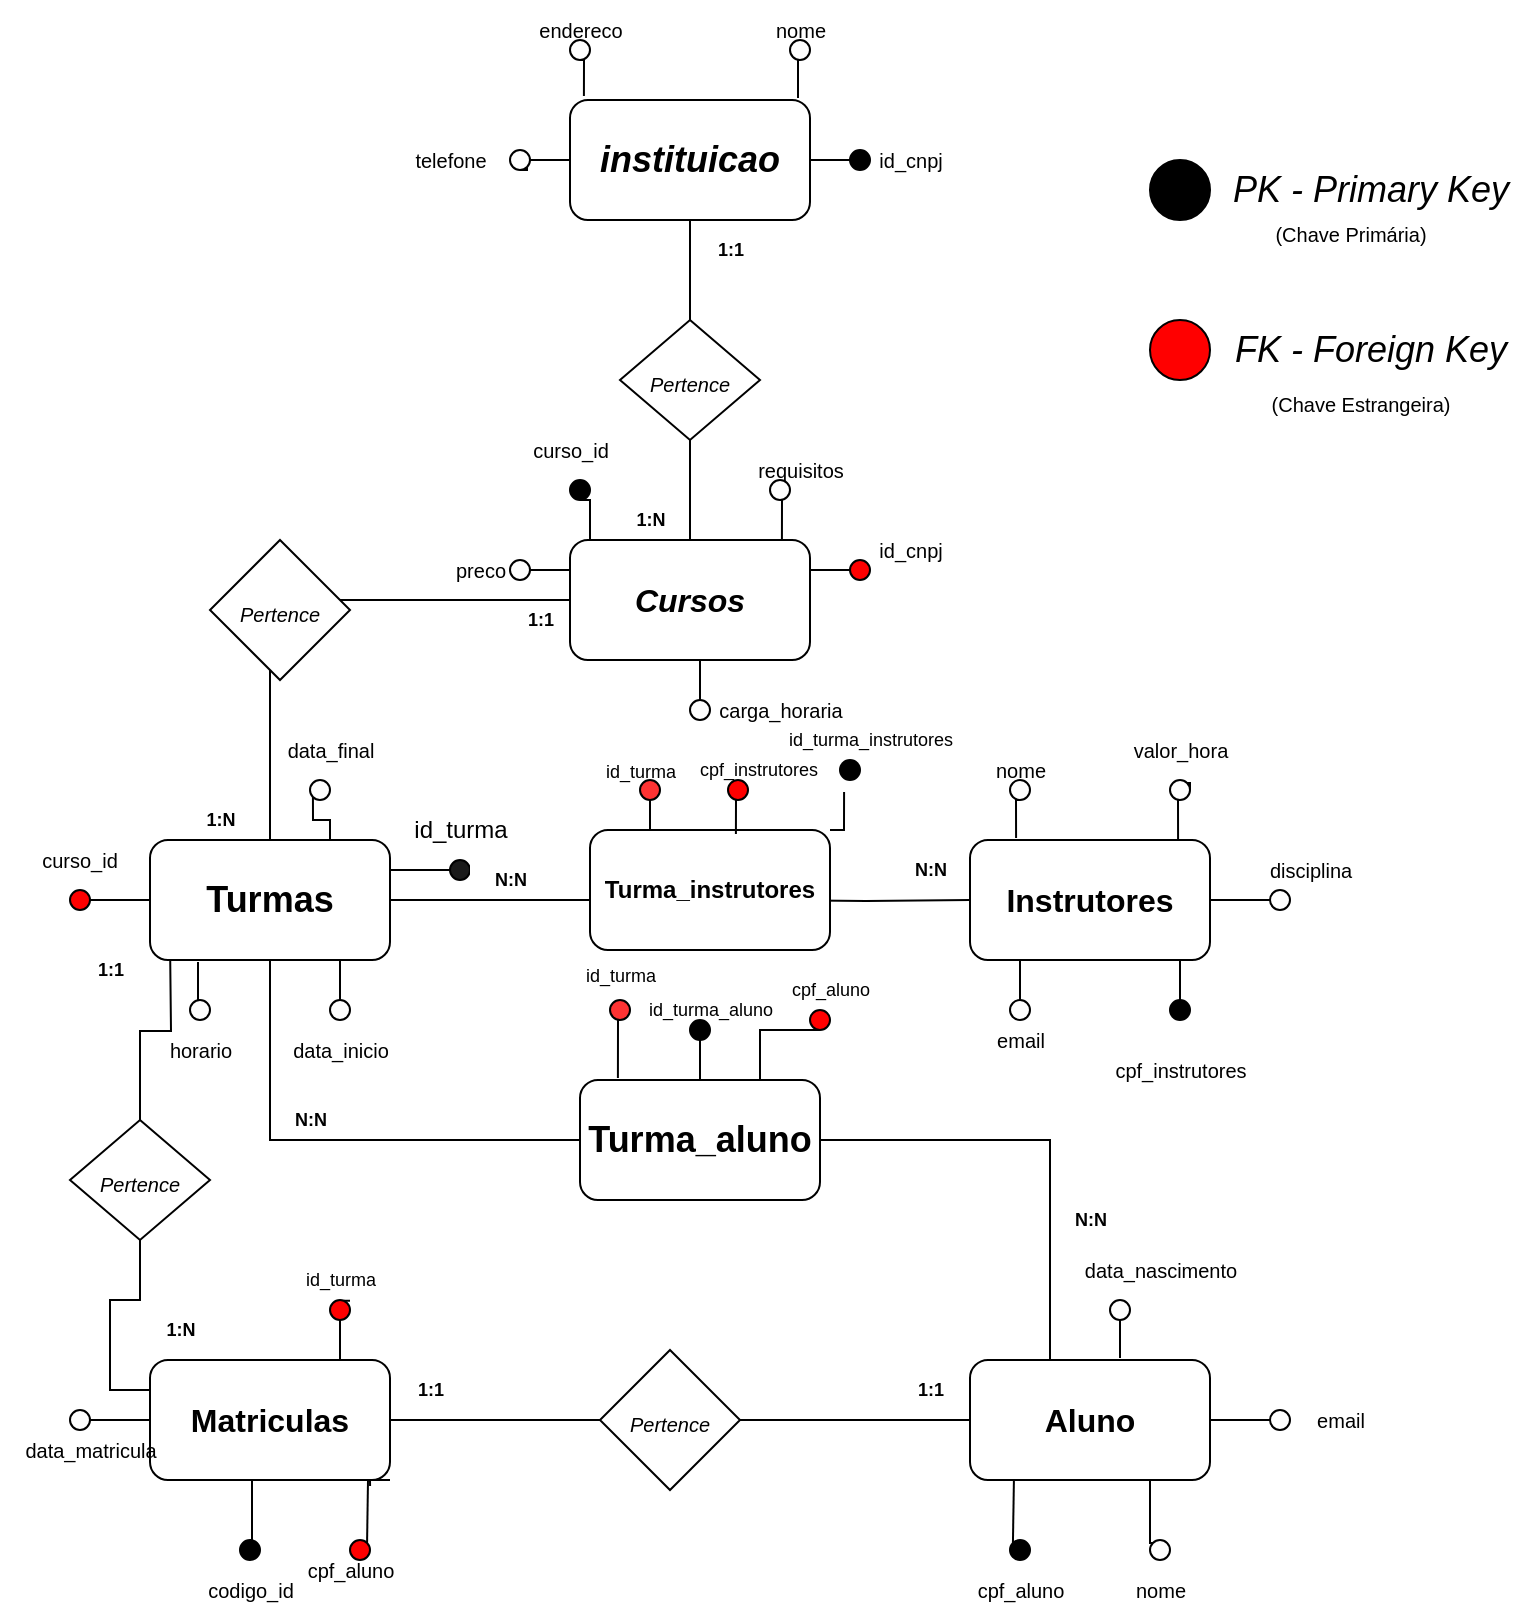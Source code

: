 <mxfile version="20.8.16" type="google"><diagram name="Página-1" id="iHdZewMp7RSKNJrJBquz"><mxGraphModel dx="778" dy="393" grid="1" gridSize="10" guides="1" tooltips="1" connect="1" arrows="1" fold="1" page="1" pageScale="1" pageWidth="827" pageHeight="1169" math="0" shadow="0"><root><mxCell id="0"/><mxCell id="1" parent="0"/><mxCell id="QFVjBMENjbJSaodzM1km-2" style="edgeStyle=orthogonalEdgeStyle;rounded=0;orthogonalLoop=1;jettySize=auto;html=1;exitX=0.5;exitY=1;exitDx=0;exitDy=0;entryX=0.5;entryY=0;entryDx=0;entryDy=0;fontSize=18;endArrow=none;endFill=0;" parent="1" source="jEZgUeyMK57wNxWtGHQ0-4" target="jEZgUeyMK57wNxWtGHQ0-5" edge="1"><mxGeometry relative="1" as="geometry"/></mxCell><mxCell id="QFVjBMENjbJSaodzM1km-25" style="edgeStyle=orthogonalEdgeStyle;rounded=0;orthogonalLoop=1;jettySize=auto;html=1;exitX=1;exitY=0.5;exitDx=0;exitDy=0;fontSize=10;endArrow=none;endFill=0;" parent="1" source="jEZgUeyMK57wNxWtGHQ0-4" edge="1"><mxGeometry relative="1" as="geometry"><mxPoint x="460" y="90" as="targetPoint"/></mxGeometry></mxCell><mxCell id="jEZgUeyMK57wNxWtGHQ0-4" value="&lt;span style=&quot;font-size: 18px;&quot;&gt;&lt;b&gt;&lt;i&gt;instituicao&lt;/i&gt;&lt;/b&gt;&lt;/span&gt;" style="rounded=1;whiteSpace=wrap;html=1;" parent="1" vertex="1"><mxGeometry x="320" y="60" width="120" height="60" as="geometry"/></mxCell><mxCell id="QFVjBMENjbJSaodzM1km-10" style="edgeStyle=orthogonalEdgeStyle;rounded=0;orthogonalLoop=1;jettySize=auto;html=1;exitX=0;exitY=0.5;exitDx=0;exitDy=0;entryX=0.5;entryY=0;entryDx=0;entryDy=0;fontSize=18;endArrow=none;endFill=0;" parent="1" source="jEZgUeyMK57wNxWtGHQ0-5" target="jEZgUeyMK57wNxWtGHQ0-7" edge="1"><mxGeometry relative="1" as="geometry"/></mxCell><mxCell id="jEZgUeyMK57wNxWtGHQ0-5" value="&lt;font size=&quot;3&quot;&gt;&lt;b&gt;&lt;i&gt;Cursos&lt;/i&gt;&lt;/b&gt;&lt;/font&gt;" style="rounded=1;whiteSpace=wrap;html=1;" parent="1" vertex="1"><mxGeometry x="320" y="280" width="120" height="60" as="geometry"/></mxCell><mxCell id="QFVjBMENjbJSaodzM1km-8" style="edgeStyle=orthogonalEdgeStyle;rounded=0;orthogonalLoop=1;jettySize=auto;html=1;exitX=0;exitY=0.5;exitDx=0;exitDy=0;entryX=1;entryY=0.5;entryDx=0;entryDy=0;fontSize=18;endArrow=none;endFill=0;" parent="1" source="jEZgUeyMK57wNxWtGHQ0-6" target="jEZgUeyMK57wNxWtGHQ0-8" edge="1"><mxGeometry relative="1" as="geometry"/></mxCell><mxCell id="axTjsILiABeBrj11wL3i-61" style="edgeStyle=orthogonalEdgeStyle;rounded=0;orthogonalLoop=1;jettySize=auto;html=1;exitX=1;exitY=0.5;exitDx=0;exitDy=0;entryX=0;entryY=0.5;entryDx=0;entryDy=0;fontSize=10;endArrow=none;endFill=0;" parent="1" source="jEZgUeyMK57wNxWtGHQ0-6" target="axTjsILiABeBrj11wL3i-52" edge="1"><mxGeometry relative="1" as="geometry"/></mxCell><mxCell id="jEZgUeyMK57wNxWtGHQ0-6" value="&lt;font size=&quot;3&quot;&gt;&lt;b&gt;Aluno&lt;/b&gt;&lt;/font&gt;" style="rounded=1;whiteSpace=wrap;html=1;" parent="1" vertex="1"><mxGeometry x="520" y="690" width="120" height="60" as="geometry"/></mxCell><mxCell id="QFVjBMENjbJSaodzM1km-7" style="edgeStyle=orthogonalEdgeStyle;rounded=0;orthogonalLoop=1;jettySize=auto;html=1;exitX=0.5;exitY=1;exitDx=0;exitDy=0;entryX=0.5;entryY=0;entryDx=0;entryDy=0;fontSize=18;endArrow=none;endFill=0;" parent="1" source="jEZgUeyMK57wNxWtGHQ0-7" target="jEZgUeyMK57wNxWtGHQ0-6" edge="1"><mxGeometry relative="1" as="geometry"><Array as="points"><mxPoint x="170" y="580"/><mxPoint x="560" y="580"/></Array></mxGeometry></mxCell><mxCell id="QFVjBMENjbJSaodzM1km-9" style="edgeStyle=orthogonalEdgeStyle;rounded=0;orthogonalLoop=1;jettySize=auto;html=1;exitX=1;exitY=0.5;exitDx=0;exitDy=0;entryX=0;entryY=0.5;entryDx=0;entryDy=0;fontSize=18;endArrow=none;endFill=0;startArrow=none;" parent="1" target="jEZgUeyMK57wNxWtGHQ0-9" edge="1"><mxGeometry relative="1" as="geometry"><mxPoint x="415" y="460" as="sourcePoint"/></mxGeometry></mxCell><mxCell id="6vOKcULM-FMnbbsng0ja-1" style="edgeStyle=orthogonalEdgeStyle;rounded=0;orthogonalLoop=1;jettySize=auto;html=1;exitX=1;exitY=0.25;exitDx=0;exitDy=0;endArrow=none;endFill=0;" parent="1" source="jEZgUeyMK57wNxWtGHQ0-7" edge="1"><mxGeometry relative="1" as="geometry"><mxPoint x="260" y="445" as="targetPoint"/></mxGeometry></mxCell><mxCell id="6vOKcULM-FMnbbsng0ja-52" style="edgeStyle=orthogonalEdgeStyle;rounded=0;orthogonalLoop=1;jettySize=auto;html=1;fontSize=9;endArrow=none;endFill=0;" parent="1" target="6vOKcULM-FMnbbsng0ja-49" edge="1"><mxGeometry relative="1" as="geometry"><mxPoint x="120" y="480" as="sourcePoint"/></mxGeometry></mxCell><mxCell id="jEZgUeyMK57wNxWtGHQ0-7" value="&lt;font style=&quot;font-size: 18px;&quot;&gt;&lt;b&gt;Turmas&lt;/b&gt;&lt;/font&gt;" style="rounded=1;whiteSpace=wrap;html=1;" parent="1" vertex="1"><mxGeometry x="110" y="430" width="120" height="60" as="geometry"/></mxCell><mxCell id="6vOKcULM-FMnbbsng0ja-40" style="edgeStyle=orthogonalEdgeStyle;rounded=0;orthogonalLoop=1;jettySize=auto;html=1;exitX=0.75;exitY=0;exitDx=0;exitDy=0;fontSize=9;endArrow=none;endFill=0;startArrow=none;" parent="1" edge="1"><mxGeometry relative="1" as="geometry"><mxPoint x="210" y="660" as="targetPoint"/><mxPoint x="206.857" y="660.358" as="sourcePoint"/></mxGeometry></mxCell><mxCell id="jEZgUeyMK57wNxWtGHQ0-8" value="&lt;font size=&quot;3&quot;&gt;&lt;b&gt;Matriculas&lt;/b&gt;&lt;/font&gt;" style="rounded=1;whiteSpace=wrap;html=1;" parent="1" vertex="1"><mxGeometry x="110" y="690" width="120" height="60" as="geometry"/></mxCell><mxCell id="jEZgUeyMK57wNxWtGHQ0-9" value="&lt;font size=&quot;3&quot;&gt;&lt;b&gt;Instrutores&lt;/b&gt;&lt;/font&gt;" style="rounded=1;whiteSpace=wrap;html=1;" parent="1" vertex="1"><mxGeometry x="520" y="430" width="120" height="60" as="geometry"/></mxCell><mxCell id="QFVjBMENjbJSaodzM1km-1" value="&lt;font style=&quot;font-size: 10px;&quot;&gt;&lt;i&gt;Pertence&lt;/i&gt;&lt;/font&gt;" style="rhombus;whiteSpace=wrap;html=1;fontSize=18;" parent="1" vertex="1"><mxGeometry x="345" y="170" width="70" height="60" as="geometry"/></mxCell><mxCell id="QFVjBMENjbJSaodzM1km-11" value="&lt;i style=&quot;border-color: var(--border-color); font-size: 10px;&quot;&gt;Pertence&lt;/i&gt;" style="rhombus;whiteSpace=wrap;html=1;fontSize=18;" parent="1" vertex="1"><mxGeometry x="140" y="280" width="70" height="70" as="geometry"/></mxCell><mxCell id="QFVjBMENjbJSaodzM1km-14" value="&lt;i style=&quot;border-color: var(--border-color); font-size: 10px;&quot;&gt;Pertence&lt;/i&gt;" style="rhombus;whiteSpace=wrap;html=1;fontSize=18;" parent="1" vertex="1"><mxGeometry x="335" y="685" width="70" height="70" as="geometry"/></mxCell><mxCell id="QFVjBMENjbJSaodzM1km-30" style="edgeStyle=orthogonalEdgeStyle;rounded=0;orthogonalLoop=1;jettySize=auto;html=1;exitX=1;exitY=0.5;exitDx=0;exitDy=0;entryX=0;entryY=0.5;entryDx=0;entryDy=0;fontSize=10;endArrow=none;endFill=0;" parent="1" source="QFVjBMENjbJSaodzM1km-16" target="jEZgUeyMK57wNxWtGHQ0-4" edge="1"><mxGeometry relative="1" as="geometry"/></mxCell><mxCell id="QFVjBMENjbJSaodzM1km-16" value="" style="ellipse;whiteSpace=wrap;html=1;aspect=fixed;fontSize=10;" parent="1" vertex="1"><mxGeometry x="290" y="85" width="10" height="10" as="geometry"/></mxCell><mxCell id="QFVjBMENjbJSaodzM1km-32" style="edgeStyle=orthogonalEdgeStyle;rounded=0;orthogonalLoop=1;jettySize=auto;html=1;exitX=0.5;exitY=1;exitDx=0;exitDy=0;entryX=0.058;entryY=-0.033;entryDx=0;entryDy=0;entryPerimeter=0;fontSize=10;endArrow=none;endFill=0;" parent="1" source="QFVjBMENjbJSaodzM1km-20" target="jEZgUeyMK57wNxWtGHQ0-4" edge="1"><mxGeometry relative="1" as="geometry"/></mxCell><mxCell id="QFVjBMENjbJSaodzM1km-20" value="" style="ellipse;whiteSpace=wrap;html=1;aspect=fixed;fontSize=10;" parent="1" vertex="1"><mxGeometry x="320" y="30" width="10" height="10" as="geometry"/></mxCell><mxCell id="QFVjBMENjbJSaodzM1km-23" style="edgeStyle=orthogonalEdgeStyle;rounded=0;orthogonalLoop=1;jettySize=auto;html=1;exitX=0.5;exitY=1;exitDx=0;exitDy=0;entryX=0.95;entryY=-0.017;entryDx=0;entryDy=0;entryPerimeter=0;fontSize=10;endArrow=none;endFill=0;" parent="1" source="QFVjBMENjbJSaodzM1km-22" target="jEZgUeyMK57wNxWtGHQ0-4" edge="1"><mxGeometry relative="1" as="geometry"/></mxCell><mxCell id="QFVjBMENjbJSaodzM1km-22" value="" style="ellipse;whiteSpace=wrap;html=1;aspect=fixed;fontSize=10;" parent="1" vertex="1"><mxGeometry x="430" y="30" width="10" height="10" as="geometry"/></mxCell><mxCell id="QFVjBMENjbJSaodzM1km-26" value="" style="ellipse;whiteSpace=wrap;html=1;aspect=fixed;fontSize=10;fillColor=#000000;" parent="1" vertex="1"><mxGeometry x="460" y="85" width="10" height="10" as="geometry"/></mxCell><mxCell id="QFVjBMENjbJSaodzM1km-29" style="edgeStyle=orthogonalEdgeStyle;rounded=0;orthogonalLoop=1;jettySize=auto;html=1;exitX=0.5;exitY=1;exitDx=0;exitDy=0;entryX=1;entryY=1;entryDx=0;entryDy=0;fontSize=10;endArrow=none;endFill=0;" parent="1" source="QFVjBMENjbJSaodzM1km-16" target="QFVjBMENjbJSaodzM1km-16" edge="1"><mxGeometry relative="1" as="geometry"/></mxCell><mxCell id="QFVjBMENjbJSaodzM1km-33" value="id_cnpj" style="text;html=1;align=center;verticalAlign=middle;resizable=0;points=[];autosize=1;strokeColor=none;fillColor=none;fontSize=10;" parent="1" vertex="1"><mxGeometry x="460" y="75" width="60" height="30" as="geometry"/></mxCell><mxCell id="QFVjBMENjbJSaodzM1km-34" value="nome" style="text;html=1;align=center;verticalAlign=middle;resizable=0;points=[];autosize=1;strokeColor=none;fillColor=none;fontSize=10;" parent="1" vertex="1"><mxGeometry x="410" y="10" width="50" height="30" as="geometry"/></mxCell><mxCell id="QFVjBMENjbJSaodzM1km-35" value="endereco" style="text;html=1;align=center;verticalAlign=middle;resizable=0;points=[];autosize=1;strokeColor=none;fillColor=none;fontSize=10;" parent="1" vertex="1"><mxGeometry x="290" y="10" width="70" height="30" as="geometry"/></mxCell><mxCell id="QFVjBMENjbJSaodzM1km-37" value="telefone" style="text;html=1;align=center;verticalAlign=middle;resizable=0;points=[];autosize=1;strokeColor=none;fillColor=none;fontSize=10;" parent="1" vertex="1"><mxGeometry x="230" y="75" width="60" height="30" as="geometry"/></mxCell><mxCell id="QFVjBMENjbJSaodzM1km-50" style="edgeStyle=orthogonalEdgeStyle;rounded=0;orthogonalLoop=1;jettySize=auto;html=1;exitX=0.5;exitY=1;exitDx=0;exitDy=0;entryX=0.883;entryY=0;entryDx=0;entryDy=0;entryPerimeter=0;fontSize=10;endArrow=none;endFill=0;" parent="1" source="QFVjBMENjbJSaodzM1km-38" target="jEZgUeyMK57wNxWtGHQ0-5" edge="1"><mxGeometry relative="1" as="geometry"/></mxCell><mxCell id="QFVjBMENjbJSaodzM1km-38" value="" style="ellipse;whiteSpace=wrap;html=1;aspect=fixed;fontSize=10;" parent="1" vertex="1"><mxGeometry x="420" y="250" width="10" height="10" as="geometry"/></mxCell><mxCell id="QFVjBMENjbJSaodzM1km-45" style="edgeStyle=orthogonalEdgeStyle;rounded=0;orthogonalLoop=1;jettySize=auto;html=1;exitX=0;exitY=0.5;exitDx=0;exitDy=0;entryX=1;entryY=0.25;entryDx=0;entryDy=0;fontSize=10;endArrow=none;endFill=0;" parent="1" source="QFVjBMENjbJSaodzM1km-39" target="jEZgUeyMK57wNxWtGHQ0-5" edge="1"><mxGeometry relative="1" as="geometry"/></mxCell><mxCell id="QFVjBMENjbJSaodzM1km-39" value="" style="ellipse;whiteSpace=wrap;html=1;aspect=fixed;fontSize=10;fillColor=#FF0000;" parent="1" vertex="1"><mxGeometry x="460" y="290" width="10" height="10" as="geometry"/></mxCell><mxCell id="QFVjBMENjbJSaodzM1km-49" style="edgeStyle=orthogonalEdgeStyle;rounded=0;orthogonalLoop=1;jettySize=auto;html=1;exitX=0.5;exitY=1;exitDx=0;exitDy=0;fontSize=10;endArrow=none;endFill=0;" parent="1" source="QFVjBMENjbJSaodzM1km-40" edge="1"><mxGeometry relative="1" as="geometry"><mxPoint x="330" y="280" as="targetPoint"/></mxGeometry></mxCell><mxCell id="QFVjBMENjbJSaodzM1km-40" value="" style="ellipse;whiteSpace=wrap;html=1;aspect=fixed;fontSize=10;fillColor=#000000;" parent="1" vertex="1"><mxGeometry x="320" y="250" width="10" height="10" as="geometry"/></mxCell><mxCell id="QFVjBMENjbJSaodzM1km-44" style="edgeStyle=orthogonalEdgeStyle;rounded=0;orthogonalLoop=1;jettySize=auto;html=1;exitX=1;exitY=0.5;exitDx=0;exitDy=0;entryX=0;entryY=0.25;entryDx=0;entryDy=0;fontSize=10;endArrow=none;endFill=0;" parent="1" source="QFVjBMENjbJSaodzM1km-42" target="jEZgUeyMK57wNxWtGHQ0-5" edge="1"><mxGeometry relative="1" as="geometry"/></mxCell><mxCell id="QFVjBMENjbJSaodzM1km-42" value="" style="ellipse;whiteSpace=wrap;html=1;aspect=fixed;fontSize=10;" parent="1" vertex="1"><mxGeometry x="290" y="290" width="10" height="10" as="geometry"/></mxCell><mxCell id="QFVjBMENjbJSaodzM1km-48" style="edgeStyle=orthogonalEdgeStyle;rounded=0;orthogonalLoop=1;jettySize=auto;html=1;exitX=0.5;exitY=0;exitDx=0;exitDy=0;fontSize=10;endArrow=none;endFill=0;" parent="1" source="QFVjBMENjbJSaodzM1km-43" edge="1"><mxGeometry relative="1" as="geometry"><mxPoint x="385" y="340" as="targetPoint"/></mxGeometry></mxCell><mxCell id="QFVjBMENjbJSaodzM1km-43" value="" style="ellipse;whiteSpace=wrap;html=1;aspect=fixed;fontSize=10;" parent="1" vertex="1"><mxGeometry x="380" y="360" width="10" height="10" as="geometry"/></mxCell><mxCell id="QFVjBMENjbJSaodzM1km-51" value="curso_id" style="text;html=1;align=center;verticalAlign=middle;resizable=0;points=[];autosize=1;strokeColor=none;fillColor=none;fontSize=10;" parent="1" vertex="1"><mxGeometry x="290" y="220" width="60" height="30" as="geometry"/></mxCell><mxCell id="QFVjBMENjbJSaodzM1km-53" value="requisitos" style="text;html=1;align=center;verticalAlign=middle;resizable=0;points=[];autosize=1;strokeColor=none;fillColor=none;fontSize=10;" parent="1" vertex="1"><mxGeometry x="400" y="230" width="70" height="30" as="geometry"/></mxCell><mxCell id="QFVjBMENjbJSaodzM1km-54" value="id_cnpj" style="text;html=1;align=center;verticalAlign=middle;resizable=0;points=[];autosize=1;strokeColor=none;fillColor=none;fontSize=10;" parent="1" vertex="1"><mxGeometry x="460" y="270" width="60" height="30" as="geometry"/></mxCell><mxCell id="QFVjBMENjbJSaodzM1km-55" value="preco" style="text;html=1;align=center;verticalAlign=middle;resizable=0;points=[];autosize=1;strokeColor=none;fillColor=none;fontSize=10;" parent="1" vertex="1"><mxGeometry x="250" y="280" width="50" height="30" as="geometry"/></mxCell><mxCell id="QFVjBMENjbJSaodzM1km-56" value="carga_horaria" style="text;html=1;align=center;verticalAlign=middle;resizable=0;points=[];autosize=1;strokeColor=none;fillColor=none;fontSize=10;" parent="1" vertex="1"><mxGeometry x="380" y="350" width="90" height="30" as="geometry"/></mxCell><mxCell id="axTjsILiABeBrj11wL3i-4" style="edgeStyle=orthogonalEdgeStyle;rounded=0;orthogonalLoop=1;jettySize=auto;html=1;exitX=0;exitY=1;exitDx=0;exitDy=0;entryX=0.75;entryY=0;entryDx=0;entryDy=0;fontSize=10;endArrow=none;endFill=0;" parent="1" source="QFVjBMENjbJSaodzM1km-59" target="jEZgUeyMK57wNxWtGHQ0-7" edge="1"><mxGeometry relative="1" as="geometry"><Array as="points"><mxPoint x="192" y="420"/><mxPoint x="200" y="420"/></Array></mxGeometry></mxCell><mxCell id="QFVjBMENjbJSaodzM1km-59" value="" style="ellipse;whiteSpace=wrap;html=1;aspect=fixed;fontSize=10;" parent="1" vertex="1"><mxGeometry x="190" y="400" width="10" height="10" as="geometry"/></mxCell><mxCell id="axTjsILiABeBrj11wL3i-5" style="edgeStyle=orthogonalEdgeStyle;rounded=0;orthogonalLoop=1;jettySize=auto;html=1;exitX=0.5;exitY=0;exitDx=0;exitDy=0;fontSize=10;endArrow=none;endFill=0;" parent="1" source="QFVjBMENjbJSaodzM1km-60" edge="1"><mxGeometry relative="1" as="geometry"><mxPoint x="205" y="500" as="targetPoint"/><Array as="points"><mxPoint x="205" y="490"/><mxPoint x="205" y="490"/></Array></mxGeometry></mxCell><mxCell id="QFVjBMENjbJSaodzM1km-60" value="" style="ellipse;whiteSpace=wrap;html=1;aspect=fixed;fontSize=10;" parent="1" vertex="1"><mxGeometry x="200" y="510" width="10" height="10" as="geometry"/></mxCell><mxCell id="axTjsILiABeBrj11wL3i-6" style="edgeStyle=orthogonalEdgeStyle;rounded=0;orthogonalLoop=1;jettySize=auto;html=1;exitX=0.5;exitY=0;exitDx=0;exitDy=0;entryX=0.2;entryY=1.017;entryDx=0;entryDy=0;entryPerimeter=0;fontSize=10;endArrow=none;endFill=0;" parent="1" source="QFVjBMENjbJSaodzM1km-61" target="jEZgUeyMK57wNxWtGHQ0-7" edge="1"><mxGeometry relative="1" as="geometry"/></mxCell><mxCell id="QFVjBMENjbJSaodzM1km-61" value="" style="ellipse;whiteSpace=wrap;html=1;aspect=fixed;fontSize=10;" parent="1" vertex="1"><mxGeometry x="130" y="510" width="10" height="10" as="geometry"/></mxCell><mxCell id="axTjsILiABeBrj11wL3i-7" style="edgeStyle=orthogonalEdgeStyle;rounded=0;orthogonalLoop=1;jettySize=auto;html=1;exitX=1;exitY=0.5;exitDx=0;exitDy=0;entryX=0;entryY=0.5;entryDx=0;entryDy=0;fontSize=10;endArrow=none;endFill=0;" parent="1" source="QFVjBMENjbJSaodzM1km-62" target="jEZgUeyMK57wNxWtGHQ0-7" edge="1"><mxGeometry relative="1" as="geometry"/></mxCell><mxCell id="QFVjBMENjbJSaodzM1km-62" value="" style="ellipse;whiteSpace=wrap;html=1;aspect=fixed;fontSize=10;fillColor=#FF0000;" parent="1" vertex="1"><mxGeometry x="70" y="455" width="10" height="10" as="geometry"/></mxCell><mxCell id="QFVjBMENjbJSaodzM1km-64" value="horario" style="text;html=1;align=center;verticalAlign=middle;resizable=0;points=[];autosize=1;strokeColor=none;fillColor=none;fontSize=10;" parent="1" vertex="1"><mxGeometry x="110" y="520" width="50" height="30" as="geometry"/></mxCell><mxCell id="QFVjBMENjbJSaodzM1km-65" value="data_final" style="text;html=1;align=center;verticalAlign=middle;resizable=0;points=[];autosize=1;strokeColor=none;fillColor=none;fontSize=10;" parent="1" vertex="1"><mxGeometry x="165" y="370" width="70" height="30" as="geometry"/></mxCell><mxCell id="QFVjBMENjbJSaodzM1km-67" value="data_inicio" style="text;html=1;align=center;verticalAlign=middle;resizable=0;points=[];autosize=1;strokeColor=none;fillColor=none;fontSize=10;" parent="1" vertex="1"><mxGeometry x="170" y="520" width="70" height="30" as="geometry"/></mxCell><mxCell id="axTjsILiABeBrj11wL3i-8" value="" style="edgeStyle=orthogonalEdgeStyle;rounded=0;orthogonalLoop=1;jettySize=auto;html=1;fontSize=10;endArrow=none;endFill=0;" parent="1" target="jEZgUeyMK57wNxWtGHQ0-7" edge="1"><mxGeometry relative="1" as="geometry"><mxPoint x="100" y="460" as="sourcePoint"/><Array as="points"><mxPoint x="90" y="460"/><mxPoint x="90" y="460"/></Array></mxGeometry></mxCell><mxCell id="axTjsILiABeBrj11wL3i-1" value="&lt;font style=&quot;font-size: 10px;&quot;&gt;curso_id&lt;/font&gt;" style="text;html=1;strokeColor=none;fillColor=none;align=center;verticalAlign=middle;whiteSpace=wrap;rounded=0;" parent="1" vertex="1"><mxGeometry x="45" y="425" width="60" height="30" as="geometry"/></mxCell><mxCell id="axTjsILiABeBrj11wL3i-20" style="edgeStyle=orthogonalEdgeStyle;rounded=0;orthogonalLoop=1;jettySize=auto;html=1;exitX=0.5;exitY=1;exitDx=0;exitDy=0;entryX=0.192;entryY=-0.017;entryDx=0;entryDy=0;entryPerimeter=0;fontSize=10;endArrow=none;endFill=0;" parent="1" source="axTjsILiABeBrj11wL3i-10" target="jEZgUeyMK57wNxWtGHQ0-9" edge="1"><mxGeometry relative="1" as="geometry"/></mxCell><mxCell id="axTjsILiABeBrj11wL3i-10" value="" style="ellipse;whiteSpace=wrap;html=1;aspect=fixed;fontSize=10;" parent="1" vertex="1"><mxGeometry x="540" y="400" width="10" height="10" as="geometry"/></mxCell><mxCell id="axTjsILiABeBrj11wL3i-21" style="edgeStyle=orthogonalEdgeStyle;rounded=0;orthogonalLoop=1;jettySize=auto;html=1;exitX=0.5;exitY=1;exitDx=0;exitDy=0;entryX=0.867;entryY=0;entryDx=0;entryDy=0;entryPerimeter=0;fontSize=10;endArrow=none;endFill=0;" parent="1" source="axTjsILiABeBrj11wL3i-11" target="jEZgUeyMK57wNxWtGHQ0-9" edge="1"><mxGeometry relative="1" as="geometry"/></mxCell><mxCell id="axTjsILiABeBrj11wL3i-11" value="" style="ellipse;whiteSpace=wrap;html=1;aspect=fixed;fontSize=10;" parent="1" vertex="1"><mxGeometry x="620" y="400" width="10" height="10" as="geometry"/></mxCell><mxCell id="axTjsILiABeBrj11wL3i-12" style="edgeStyle=orthogonalEdgeStyle;rounded=0;orthogonalLoop=1;jettySize=auto;html=1;exitX=1;exitY=0;exitDx=0;exitDy=0;entryX=1;entryY=0.5;entryDx=0;entryDy=0;fontSize=10;endArrow=none;endFill=0;" parent="1" source="axTjsILiABeBrj11wL3i-11" target="axTjsILiABeBrj11wL3i-11" edge="1"><mxGeometry relative="1" as="geometry"/></mxCell><mxCell id="axTjsILiABeBrj11wL3i-17" style="edgeStyle=orthogonalEdgeStyle;rounded=0;orthogonalLoop=1;jettySize=auto;html=1;exitX=0.5;exitY=0;exitDx=0;exitDy=0;fontSize=10;endArrow=none;endFill=0;" parent="1" source="axTjsILiABeBrj11wL3i-15" target="jEZgUeyMK57wNxWtGHQ0-9" edge="1"><mxGeometry relative="1" as="geometry"><Array as="points"><mxPoint x="580" y="480"/><mxPoint x="580" y="480"/></Array></mxGeometry></mxCell><mxCell id="axTjsILiABeBrj11wL3i-15" value="" style="ellipse;whiteSpace=wrap;html=1;aspect=fixed;fontSize=10;" parent="1" vertex="1"><mxGeometry x="540" y="510" width="10" height="10" as="geometry"/></mxCell><mxCell id="axTjsILiABeBrj11wL3i-18" style="edgeStyle=orthogonalEdgeStyle;rounded=0;orthogonalLoop=1;jettySize=auto;html=1;exitX=0.5;exitY=0;exitDx=0;exitDy=0;fontSize=10;endArrow=none;endFill=0;" parent="1" source="axTjsILiABeBrj11wL3i-16" edge="1"><mxGeometry relative="1" as="geometry"><mxPoint x="620" y="490" as="targetPoint"/><Array as="points"><mxPoint x="625" y="490"/></Array></mxGeometry></mxCell><mxCell id="axTjsILiABeBrj11wL3i-16" value="" style="ellipse;whiteSpace=wrap;html=1;aspect=fixed;fontSize=10;fillColor=#000000;" parent="1" vertex="1"><mxGeometry x="620" y="510" width="10" height="10" as="geometry"/></mxCell><mxCell id="axTjsILiABeBrj11wL3i-22" value="nome" style="text;html=1;align=center;verticalAlign=middle;resizable=0;points=[];autosize=1;strokeColor=none;fillColor=none;fontSize=10;" parent="1" vertex="1"><mxGeometry x="520" y="380" width="50" height="30" as="geometry"/></mxCell><mxCell id="axTjsILiABeBrj11wL3i-23" value="valor_hora" style="text;html=1;align=center;verticalAlign=middle;resizable=0;points=[];autosize=1;strokeColor=none;fillColor=none;fontSize=10;" parent="1" vertex="1"><mxGeometry x="590" y="370" width="70" height="30" as="geometry"/></mxCell><mxCell id="axTjsILiABeBrj11wL3i-24" value="email" style="text;html=1;align=center;verticalAlign=middle;resizable=0;points=[];autosize=1;strokeColor=none;fillColor=none;fontSize=10;" parent="1" vertex="1"><mxGeometry x="520" y="515" width="50" height="30" as="geometry"/></mxCell><mxCell id="axTjsILiABeBrj11wL3i-25" value="cpf_instrutores" style="text;html=1;align=center;verticalAlign=middle;resizable=0;points=[];autosize=1;strokeColor=none;fillColor=none;fontSize=10;" parent="1" vertex="1"><mxGeometry x="580" y="530" width="90" height="30" as="geometry"/></mxCell><mxCell id="axTjsILiABeBrj11wL3i-27" style="edgeStyle=orthogonalEdgeStyle;rounded=0;orthogonalLoop=1;jettySize=auto;html=1;exitX=0;exitY=0.5;exitDx=0;exitDy=0;fontSize=10;endArrow=none;endFill=0;" parent="1" source="axTjsILiABeBrj11wL3i-26" target="jEZgUeyMK57wNxWtGHQ0-9" edge="1"><mxGeometry relative="1" as="geometry"/></mxCell><mxCell id="axTjsILiABeBrj11wL3i-26" value="" style="ellipse;whiteSpace=wrap;html=1;aspect=fixed;fontSize=10;" parent="1" vertex="1"><mxGeometry x="670" y="455" width="10" height="10" as="geometry"/></mxCell><mxCell id="axTjsILiABeBrj11wL3i-29" value="disciplina" style="text;html=1;align=center;verticalAlign=middle;resizable=0;points=[];autosize=1;strokeColor=none;fillColor=none;fontSize=10;" parent="1" vertex="1"><mxGeometry x="660" y="430" width="60" height="30" as="geometry"/></mxCell><mxCell id="6vOKcULM-FMnbbsng0ja-48" style="edgeStyle=orthogonalEdgeStyle;rounded=0;orthogonalLoop=1;jettySize=auto;html=1;exitX=1;exitY=0;exitDx=0;exitDy=0;fontSize=9;endArrow=none;endFill=0;" parent="1" source="axTjsILiABeBrj11wL3i-31" edge="1"><mxGeometry relative="1" as="geometry"><mxPoint x="219" y="750" as="targetPoint"/></mxGeometry></mxCell><mxCell id="axTjsILiABeBrj11wL3i-31" value="" style="ellipse;whiteSpace=wrap;html=1;aspect=fixed;fontSize=10;fillColor=#FF0000;" parent="1" vertex="1"><mxGeometry x="210" y="780" width="10" height="10" as="geometry"/></mxCell><mxCell id="axTjsILiABeBrj11wL3i-39" style="edgeStyle=orthogonalEdgeStyle;rounded=0;orthogonalLoop=1;jettySize=auto;html=1;exitX=0.5;exitY=0;exitDx=0;exitDy=0;fontSize=10;endArrow=none;endFill=0;" parent="1" source="axTjsILiABeBrj11wL3i-35" edge="1"><mxGeometry relative="1" as="geometry"><mxPoint x="161" y="750" as="targetPoint"/></mxGeometry></mxCell><mxCell id="axTjsILiABeBrj11wL3i-35" value="" style="ellipse;whiteSpace=wrap;html=1;aspect=fixed;fontSize=10;fillColor=#000000;" parent="1" vertex="1"><mxGeometry x="155" y="780" width="10" height="10" as="geometry"/></mxCell><mxCell id="axTjsILiABeBrj11wL3i-60" style="edgeStyle=orthogonalEdgeStyle;rounded=0;orthogonalLoop=1;jettySize=auto;html=1;exitX=0;exitY=0;exitDx=0;exitDy=0;entryX=0.75;entryY=1;entryDx=0;entryDy=0;fontSize=10;endArrow=none;endFill=0;" parent="1" source="axTjsILiABeBrj11wL3i-37" target="jEZgUeyMK57wNxWtGHQ0-6" edge="1"><mxGeometry relative="1" as="geometry"/></mxCell><mxCell id="axTjsILiABeBrj11wL3i-37" value="" style="ellipse;whiteSpace=wrap;html=1;aspect=fixed;fontSize=10;" parent="1" vertex="1"><mxGeometry x="610" y="780" width="10" height="10" as="geometry"/></mxCell><mxCell id="axTjsILiABeBrj11wL3i-43" value="cpf_aluno" style="text;html=1;align=center;verticalAlign=middle;resizable=0;points=[];autosize=1;strokeColor=none;fillColor=none;fontSize=10;" parent="1" vertex="1"><mxGeometry x="175" y="780" width="70" height="30" as="geometry"/></mxCell><mxCell id="axTjsILiABeBrj11wL3i-44" value="codigo_id" style="text;html=1;align=center;verticalAlign=middle;resizable=0;points=[];autosize=1;strokeColor=none;fillColor=none;fontSize=10;" parent="1" vertex="1"><mxGeometry x="125" y="790" width="70" height="30" as="geometry"/></mxCell><mxCell id="axTjsILiABeBrj11wL3i-47" style="edgeStyle=orthogonalEdgeStyle;rounded=0;orthogonalLoop=1;jettySize=auto;html=1;exitX=1;exitY=0.5;exitDx=0;exitDy=0;entryX=0;entryY=0.5;entryDx=0;entryDy=0;fontSize=10;endArrow=none;endFill=0;" parent="1" source="axTjsILiABeBrj11wL3i-46" target="jEZgUeyMK57wNxWtGHQ0-8" edge="1"><mxGeometry relative="1" as="geometry"/></mxCell><mxCell id="axTjsILiABeBrj11wL3i-46" value="" style="ellipse;whiteSpace=wrap;html=1;aspect=fixed;fontSize=10;" parent="1" vertex="1"><mxGeometry x="70" y="715" width="10" height="10" as="geometry"/></mxCell><mxCell id="axTjsILiABeBrj11wL3i-48" value="data_matricula" style="text;html=1;align=center;verticalAlign=middle;resizable=0;points=[];autosize=1;strokeColor=none;fillColor=none;fontSize=10;" parent="1" vertex="1"><mxGeometry x="35" y="720" width="90" height="30" as="geometry"/></mxCell><mxCell id="axTjsILiABeBrj11wL3i-52" value="" style="ellipse;whiteSpace=wrap;html=1;aspect=fixed;fontSize=10;" parent="1" vertex="1"><mxGeometry x="670" y="715" width="10" height="10" as="geometry"/></mxCell><mxCell id="axTjsILiABeBrj11wL3i-62" style="edgeStyle=orthogonalEdgeStyle;rounded=0;orthogonalLoop=1;jettySize=auto;html=1;exitX=0.5;exitY=1;exitDx=0;exitDy=0;entryX=0.625;entryY=-0.017;entryDx=0;entryDy=0;entryPerimeter=0;fontSize=10;endArrow=none;endFill=0;" parent="1" source="axTjsILiABeBrj11wL3i-53" target="jEZgUeyMK57wNxWtGHQ0-6" edge="1"><mxGeometry relative="1" as="geometry"/></mxCell><mxCell id="axTjsILiABeBrj11wL3i-53" value="" style="ellipse;whiteSpace=wrap;html=1;aspect=fixed;fontSize=10;" parent="1" vertex="1"><mxGeometry x="590" y="660" width="10" height="10" as="geometry"/></mxCell><mxCell id="axTjsILiABeBrj11wL3i-59" style="edgeStyle=orthogonalEdgeStyle;rounded=0;orthogonalLoop=1;jettySize=auto;html=1;exitX=0;exitY=0;exitDx=0;exitDy=0;entryX=0.183;entryY=1;entryDx=0;entryDy=0;entryPerimeter=0;fontSize=10;endArrow=none;endFill=0;" parent="1" source="axTjsILiABeBrj11wL3i-57" target="jEZgUeyMK57wNxWtGHQ0-6" edge="1"><mxGeometry relative="1" as="geometry"/></mxCell><mxCell id="axTjsILiABeBrj11wL3i-57" value="" style="ellipse;whiteSpace=wrap;html=1;aspect=fixed;fontSize=10;fillColor=#000000;" parent="1" vertex="1"><mxGeometry x="540" y="780" width="10" height="10" as="geometry"/></mxCell><mxCell id="axTjsILiABeBrj11wL3i-58" style="edgeStyle=orthogonalEdgeStyle;rounded=0;orthogonalLoop=1;jettySize=auto;html=1;exitX=1;exitY=1;exitDx=0;exitDy=0;entryX=0.917;entryY=1.05;entryDx=0;entryDy=0;entryPerimeter=0;fontSize=10;endArrow=none;endFill=0;" parent="1" source="jEZgUeyMK57wNxWtGHQ0-8" target="jEZgUeyMK57wNxWtGHQ0-8" edge="1"><mxGeometry relative="1" as="geometry"/></mxCell><mxCell id="axTjsILiABeBrj11wL3i-64" value="cpf_aluno" style="text;html=1;align=center;verticalAlign=middle;resizable=0;points=[];autosize=1;strokeColor=none;fillColor=none;fontSize=10;" parent="1" vertex="1"><mxGeometry x="510" y="790" width="70" height="30" as="geometry"/></mxCell><mxCell id="axTjsILiABeBrj11wL3i-65" value="nome" style="text;html=1;align=center;verticalAlign=middle;resizable=0;points=[];autosize=1;strokeColor=none;fillColor=none;fontSize=10;" parent="1" vertex="1"><mxGeometry x="590" y="790" width="50" height="30" as="geometry"/></mxCell><mxCell id="axTjsILiABeBrj11wL3i-66" value="email" style="text;html=1;align=center;verticalAlign=middle;resizable=0;points=[];autosize=1;strokeColor=none;fillColor=none;fontSize=10;" parent="1" vertex="1"><mxGeometry x="680" y="705" width="50" height="30" as="geometry"/></mxCell><mxCell id="axTjsILiABeBrj11wL3i-68" value="data_nascimento" style="text;html=1;align=center;verticalAlign=middle;resizable=0;points=[];autosize=1;strokeColor=none;fillColor=none;fontSize=10;" parent="1" vertex="1"><mxGeometry x="565" y="630" width="100" height="30" as="geometry"/></mxCell><mxCell id="axTjsILiABeBrj11wL3i-71" value="" style="ellipse;whiteSpace=wrap;html=1;fontSize=10;fillColor=#000000;" parent="1" vertex="1"><mxGeometry x="610" y="90" width="30" height="30" as="geometry"/></mxCell><mxCell id="axTjsILiABeBrj11wL3i-76" value="" style="ellipse;whiteSpace=wrap;html=1;fontSize=10;fillColor=#FF0000;" parent="1" vertex="1"><mxGeometry x="610" y="170" width="30" height="30" as="geometry"/></mxCell><mxCell id="axTjsILiABeBrj11wL3i-77" value="&lt;font style=&quot;font-size: 18px;&quot;&gt;&lt;i&gt;PK - Primary Key&lt;/i&gt;&lt;/font&gt;" style="text;html=1;align=center;verticalAlign=middle;resizable=0;points=[];autosize=1;strokeColor=none;fillColor=none;fontSize=10;" parent="1" vertex="1"><mxGeometry x="640" y="85" width="160" height="40" as="geometry"/></mxCell><mxCell id="axTjsILiABeBrj11wL3i-79" value="&lt;i&gt;FK - Foreign Key&lt;/i&gt;" style="text;html=1;align=center;verticalAlign=middle;resizable=0;points=[];autosize=1;strokeColor=none;fillColor=none;fontSize=18;" parent="1" vertex="1"><mxGeometry x="640" y="165" width="160" height="40" as="geometry"/></mxCell><mxCell id="axTjsILiABeBrj11wL3i-78" value="&lt;font style=&quot;font-size: 10px;&quot;&gt;(Chave Primária)&lt;/font&gt;" style="text;html=1;align=center;verticalAlign=middle;resizable=0;points=[];autosize=1;strokeColor=none;fillColor=none;fontSize=18;" parent="1" vertex="1"><mxGeometry x="660" y="105" width="100" height="40" as="geometry"/></mxCell><mxCell id="axTjsILiABeBrj11wL3i-80" value="&lt;font style=&quot;font-size: 10px;&quot;&gt;(Chave Estrangeira)&lt;/font&gt;" style="text;html=1;align=center;verticalAlign=middle;resizable=0;points=[];autosize=1;strokeColor=none;fillColor=none;fontSize=18;" parent="1" vertex="1"><mxGeometry x="660" y="190" width="110" height="40" as="geometry"/></mxCell><mxCell id="6vOKcULM-FMnbbsng0ja-2" value="" style="ellipse;whiteSpace=wrap;html=1;aspect=fixed;fontSize=10;strokeColor=#000000;fillColor=#1A1A1A;" parent="1" vertex="1"><mxGeometry x="260" y="440" width="10" height="10" as="geometry"/></mxCell><mxCell id="6vOKcULM-FMnbbsng0ja-6" value="id_turma" style="text;html=1;align=center;verticalAlign=middle;resizable=0;points=[];autosize=1;strokeColor=none;fillColor=none;" parent="1" vertex="1"><mxGeometry x="230" y="410" width="70" height="30" as="geometry"/></mxCell><mxCell id="6vOKcULM-FMnbbsng0ja-73" style="edgeStyle=orthogonalEdgeStyle;rounded=0;orthogonalLoop=1;jettySize=auto;html=1;exitX=0.5;exitY=0;exitDx=0;exitDy=0;fontSize=9;fontColor=#000000;endArrow=none;endFill=0;" parent="1" source="6vOKcULM-FMnbbsng0ja-14" edge="1"><mxGeometry relative="1" as="geometry"><mxPoint x="385" y="530" as="targetPoint"/></mxGeometry></mxCell><mxCell id="6vOKcULM-FMnbbsng0ja-14" value="&lt;font style=&quot;font-size: 18px;&quot;&gt;&lt;b&gt;Turma_aluno&lt;/b&gt;&lt;/font&gt;" style="rounded=1;whiteSpace=wrap;html=1;strokeColor=#000000;fontSize=10;fillColor=#FFFFFF;" parent="1" vertex="1"><mxGeometry x="325" y="550" width="120" height="60" as="geometry"/></mxCell><mxCell id="6vOKcULM-FMnbbsng0ja-28" style="edgeStyle=orthogonalEdgeStyle;rounded=0;orthogonalLoop=1;jettySize=auto;html=1;exitX=0.5;exitY=1;exitDx=0;exitDy=0;entryX=0.158;entryY=-0.017;entryDx=0;entryDy=0;entryPerimeter=0;fontSize=9;endArrow=none;endFill=0;" parent="1" source="6vOKcULM-FMnbbsng0ja-16" target="6vOKcULM-FMnbbsng0ja-14" edge="1"><mxGeometry relative="1" as="geometry"/></mxCell><mxCell id="6vOKcULM-FMnbbsng0ja-16" value="" style="ellipse;whiteSpace=wrap;html=1;aspect=fixed;fontSize=10;fillColor=#FF3333;" parent="1" vertex="1"><mxGeometry x="340" y="510" width="10" height="10" as="geometry"/></mxCell><mxCell id="6vOKcULM-FMnbbsng0ja-19" style="edgeStyle=orthogonalEdgeStyle;rounded=0;orthogonalLoop=1;jettySize=auto;html=1;exitX=0.5;exitY=1;exitDx=0;exitDy=0;entryX=0.75;entryY=0;entryDx=0;entryDy=0;fontSize=18;endArrow=none;endFill=0;" parent="1" source="6vOKcULM-FMnbbsng0ja-17" target="6vOKcULM-FMnbbsng0ja-14" edge="1"><mxGeometry relative="1" as="geometry"/></mxCell><mxCell id="6vOKcULM-FMnbbsng0ja-17" value="" style="ellipse;whiteSpace=wrap;html=1;aspect=fixed;fontSize=10;fillColor=#FF0000;" parent="1" vertex="1"><mxGeometry x="440" y="515" width="10" height="10" as="geometry"/></mxCell><mxCell id="6vOKcULM-FMnbbsng0ja-22" value="&lt;font style=&quot;font-size: 9px;&quot;&gt;id_turma&lt;/font&gt;" style="text;html=1;align=center;verticalAlign=middle;resizable=0;points=[];autosize=1;strokeColor=none;fillColor=none;fontSize=18;" parent="1" vertex="1"><mxGeometry x="315" y="475" width="60" height="40" as="geometry"/></mxCell><mxCell id="6vOKcULM-FMnbbsng0ja-24" value="&lt;b&gt;N:N&lt;/b&gt;" style="text;html=1;align=center;verticalAlign=middle;resizable=0;points=[];autosize=1;strokeColor=none;fillColor=none;fontSize=9;" parent="1" vertex="1"><mxGeometry x="170" y="560" width="40" height="20" as="geometry"/></mxCell><mxCell id="6vOKcULM-FMnbbsng0ja-27" value="&lt;b&gt;N:N&lt;/b&gt;" style="text;html=1;align=center;verticalAlign=middle;resizable=0;points=[];autosize=1;strokeColor=none;fillColor=none;fontSize=9;" parent="1" vertex="1"><mxGeometry x="560" y="610" width="40" height="20" as="geometry"/></mxCell><mxCell id="6vOKcULM-FMnbbsng0ja-29" value="&lt;b&gt;1:1&lt;/b&gt;" style="text;html=1;align=center;verticalAlign=middle;resizable=0;points=[];autosize=1;strokeColor=none;fillColor=none;fontSize=9;" parent="1" vertex="1"><mxGeometry x="380" y="125" width="40" height="20" as="geometry"/></mxCell><mxCell id="6vOKcULM-FMnbbsng0ja-30" value="&lt;b&gt;1:N&lt;/b&gt;" style="text;html=1;align=center;verticalAlign=middle;resizable=0;points=[];autosize=1;strokeColor=none;fillColor=none;fontSize=9;" parent="1" vertex="1"><mxGeometry x="340" y="260" width="40" height="20" as="geometry"/></mxCell><mxCell id="6vOKcULM-FMnbbsng0ja-31" value="&lt;b&gt;N:N&lt;/b&gt;" style="text;html=1;align=center;verticalAlign=middle;resizable=0;points=[];autosize=1;strokeColor=none;fillColor=none;fontSize=9;" parent="1" vertex="1"><mxGeometry x="480" y="435" width="40" height="20" as="geometry"/></mxCell><mxCell id="6vOKcULM-FMnbbsng0ja-32" value="&lt;b&gt;N:N&lt;/b&gt;" style="text;html=1;align=center;verticalAlign=middle;resizable=0;points=[];autosize=1;strokeColor=none;fillColor=#FFFFFF;fontSize=9;" parent="1" vertex="1"><mxGeometry x="270" y="440" width="40" height="20" as="geometry"/></mxCell><mxCell id="6vOKcULM-FMnbbsng0ja-33" value="&lt;b&gt;1:1&lt;/b&gt;" style="text;html=1;align=center;verticalAlign=middle;resizable=0;points=[];autosize=1;strokeColor=none;fillColor=none;fontSize=9;" parent="1" vertex="1"><mxGeometry x="285" y="310" width="40" height="20" as="geometry"/></mxCell><mxCell id="6vOKcULM-FMnbbsng0ja-34" value="&lt;b&gt;1:N&lt;/b&gt;" style="text;html=1;align=center;verticalAlign=middle;resizable=0;points=[];autosize=1;strokeColor=none;fillColor=none;fontSize=9;" parent="1" vertex="1"><mxGeometry x="125" y="410" width="40" height="20" as="geometry"/></mxCell><mxCell id="6vOKcULM-FMnbbsng0ja-35" value="&lt;b&gt;1:1&lt;/b&gt;" style="text;html=1;align=center;verticalAlign=middle;resizable=0;points=[];autosize=1;strokeColor=none;fillColor=none;fontSize=9;" parent="1" vertex="1"><mxGeometry x="230" y="695" width="40" height="20" as="geometry"/></mxCell><mxCell id="6vOKcULM-FMnbbsng0ja-36" value="&lt;b&gt;1:1&lt;/b&gt;" style="text;html=1;align=center;verticalAlign=middle;resizable=0;points=[];autosize=1;strokeColor=none;fillColor=none;fontSize=9;" parent="1" vertex="1"><mxGeometry x="480" y="695" width="40" height="20" as="geometry"/></mxCell><mxCell id="6vOKcULM-FMnbbsng0ja-38" value="cpf_aluno" style="text;html=1;align=center;verticalAlign=middle;resizable=0;points=[];autosize=1;strokeColor=none;fillColor=none;fontSize=10;" parent="1" vertex="1"><mxGeometry x="385" y="460" width="70" height="30" as="geometry"/></mxCell><mxCell id="6vOKcULM-FMnbbsng0ja-44" style="edgeStyle=orthogonalEdgeStyle;rounded=0;orthogonalLoop=1;jettySize=auto;html=1;exitX=0.5;exitY=1;exitDx=0;exitDy=0;fontSize=9;endArrow=none;endFill=0;" parent="1" target="jEZgUeyMK57wNxWtGHQ0-8" edge="1"><mxGeometry relative="1" as="geometry"><mxPoint x="205" y="670" as="sourcePoint"/><Array as="points"><mxPoint x="180" y="700"/><mxPoint x="180" y="700"/></Array></mxGeometry></mxCell><mxCell id="6vOKcULM-FMnbbsng0ja-45" value="" style="ellipse;whiteSpace=wrap;html=1;aspect=fixed;fontSize=10;fillColor=#FF0000;" parent="1" vertex="1"><mxGeometry x="200" y="660" width="10" height="10" as="geometry"/></mxCell><mxCell id="6vOKcULM-FMnbbsng0ja-46" value="id_turma" style="text;html=1;align=center;verticalAlign=middle;resizable=0;points=[];autosize=1;strokeColor=none;fillColor=none;fontSize=9;" parent="1" vertex="1"><mxGeometry x="175" y="640" width="60" height="20" as="geometry"/></mxCell><mxCell id="6vOKcULM-FMnbbsng0ja-53" style="edgeStyle=orthogonalEdgeStyle;rounded=0;orthogonalLoop=1;jettySize=auto;html=1;exitX=0.5;exitY=1;exitDx=0;exitDy=0;entryX=0;entryY=0.25;entryDx=0;entryDy=0;fontSize=9;endArrow=none;endFill=0;" parent="1" source="6vOKcULM-FMnbbsng0ja-49" target="jEZgUeyMK57wNxWtGHQ0-8" edge="1"><mxGeometry relative="1" as="geometry"/></mxCell><mxCell id="6vOKcULM-FMnbbsng0ja-49" value="&lt;i style=&quot;border-color: var(--border-color); font-size: 10px;&quot;&gt;Pertence&lt;/i&gt;" style="rhombus;whiteSpace=wrap;html=1;fontSize=18;" parent="1" vertex="1"><mxGeometry x="70" y="570" width="70" height="60" as="geometry"/></mxCell><mxCell id="6vOKcULM-FMnbbsng0ja-54" value="" style="edgeStyle=orthogonalEdgeStyle;rounded=0;orthogonalLoop=1;jettySize=auto;html=1;exitX=1;exitY=0.5;exitDx=0;exitDy=0;entryX=0;entryY=0.5;entryDx=0;entryDy=0;fontSize=18;endArrow=none;endFill=0;" parent="1" source="jEZgUeyMK57wNxWtGHQ0-7" edge="1"><mxGeometry relative="1" as="geometry"><mxPoint x="230" y="460" as="sourcePoint"/><mxPoint x="345" y="460" as="targetPoint"/></mxGeometry></mxCell><mxCell id="6vOKcULM-FMnbbsng0ja-55" value="&lt;b&gt;1:1&lt;/b&gt;" style="text;html=1;align=center;verticalAlign=middle;resizable=0;points=[];autosize=1;strokeColor=none;fillColor=none;fontSize=9;" parent="1" vertex="1"><mxGeometry x="70" y="485" width="40" height="20" as="geometry"/></mxCell><mxCell id="6vOKcULM-FMnbbsng0ja-56" value="&lt;b&gt;1:N&lt;/b&gt;" style="text;html=1;align=center;verticalAlign=middle;resizable=0;points=[];autosize=1;strokeColor=none;fillColor=none;fontSize=9;" parent="1" vertex="1"><mxGeometry x="105" y="665" width="40" height="20" as="geometry"/></mxCell><mxCell id="6vOKcULM-FMnbbsng0ja-78" style="edgeStyle=orthogonalEdgeStyle;rounded=0;orthogonalLoop=1;jettySize=auto;html=1;exitX=1;exitY=0;exitDx=0;exitDy=0;entryX=1.038;entryY=1.05;entryDx=0;entryDy=0;entryPerimeter=0;fontSize=9;fontColor=#000000;endArrow=none;endFill=0;" parent="1" source="6vOKcULM-FMnbbsng0ja-57" target="6vOKcULM-FMnbbsng0ja-64" edge="1"><mxGeometry relative="1" as="geometry"/></mxCell><mxCell id="6vOKcULM-FMnbbsng0ja-57" value="&lt;font style=&quot;font-size: 12px;&quot;&gt;&lt;b style=&quot;&quot;&gt;Turma_instrutores&lt;/b&gt;&lt;/font&gt;" style="rounded=1;whiteSpace=wrap;html=1;strokeColor=#000000;fontSize=9;fillColor=#FFFFFF;" parent="1" vertex="1"><mxGeometry x="330" y="425" width="120" height="60" as="geometry"/></mxCell><mxCell id="6vOKcULM-FMnbbsng0ja-61" style="edgeStyle=orthogonalEdgeStyle;rounded=0;orthogonalLoop=1;jettySize=auto;html=1;exitX=0.5;exitY=1;exitDx=0;exitDy=0;fontSize=12;fontColor=#000000;endArrow=none;endFill=0;" parent="1" source="6vOKcULM-FMnbbsng0ja-58" edge="1"><mxGeometry relative="1" as="geometry"><mxPoint x="360" y="420" as="targetPoint"/></mxGeometry></mxCell><mxCell id="6vOKcULM-FMnbbsng0ja-62" style="edgeStyle=orthogonalEdgeStyle;rounded=0;orthogonalLoop=1;jettySize=auto;html=1;exitX=0.5;exitY=1;exitDx=0;exitDy=0;entryX=0.25;entryY=0;entryDx=0;entryDy=0;fontSize=12;fontColor=#000000;endArrow=none;endFill=0;" parent="1" source="6vOKcULM-FMnbbsng0ja-58" target="6vOKcULM-FMnbbsng0ja-57" edge="1"><mxGeometry relative="1" as="geometry"/></mxCell><mxCell id="6vOKcULM-FMnbbsng0ja-58" value="" style="ellipse;whiteSpace=wrap;html=1;aspect=fixed;fontSize=10;fillColor=#FF3333;" parent="1" vertex="1"><mxGeometry x="355" y="400" width="10" height="10" as="geometry"/></mxCell><mxCell id="6vOKcULM-FMnbbsng0ja-60" style="edgeStyle=orthogonalEdgeStyle;rounded=0;orthogonalLoop=1;jettySize=auto;html=1;exitX=0;exitY=1;exitDx=0;exitDy=0;entryX=0.608;entryY=0.033;entryDx=0;entryDy=0;entryPerimeter=0;fontSize=12;fontColor=#000000;endArrow=none;endFill=0;" parent="1" source="6vOKcULM-FMnbbsng0ja-59" target="6vOKcULM-FMnbbsng0ja-57" edge="1"><mxGeometry relative="1" as="geometry"/></mxCell><mxCell id="6vOKcULM-FMnbbsng0ja-59" value="" style="ellipse;whiteSpace=wrap;html=1;aspect=fixed;fontSize=10;fillColor=#FF0000;" parent="1" vertex="1"><mxGeometry x="399" y="400" width="10" height="10" as="geometry"/></mxCell><mxCell id="6vOKcULM-FMnbbsng0ja-63" value="&lt;font style=&quot;font-size: 9px;&quot;&gt;id_turma&lt;/font&gt;" style="text;html=1;align=center;verticalAlign=middle;resizable=0;points=[];autosize=1;strokeColor=none;fillColor=none;fontSize=12;fontColor=#000000;" parent="1" vertex="1"><mxGeometry x="325" y="380" width="60" height="30" as="geometry"/></mxCell><mxCell id="6vOKcULM-FMnbbsng0ja-64" value="cpf_instrutores" style="text;html=1;align=center;verticalAlign=middle;resizable=0;points=[];autosize=1;strokeColor=none;fillColor=none;fontSize=9;fontColor=#000000;" parent="1" vertex="1"><mxGeometry x="374" y="385" width="80" height="20" as="geometry"/></mxCell><mxCell id="6vOKcULM-FMnbbsng0ja-74" value="" style="ellipse;whiteSpace=wrap;html=1;aspect=fixed;fontSize=10;fillColor=#000000;" parent="1" vertex="1"><mxGeometry x="380" y="520" width="10" height="10" as="geometry"/></mxCell><mxCell id="6vOKcULM-FMnbbsng0ja-75" value="id_turma_aluno" style="text;html=1;align=center;verticalAlign=middle;resizable=0;points=[];autosize=1;strokeColor=none;fillColor=none;fontSize=9;fontColor=#000000;" parent="1" vertex="1"><mxGeometry x="345" y="505" width="90" height="20" as="geometry"/></mxCell><mxCell id="6vOKcULM-FMnbbsng0ja-77" value="cpf_aluno" style="text;html=1;align=center;verticalAlign=middle;resizable=0;points=[];autosize=1;strokeColor=none;fillColor=none;fontSize=9;fontColor=#000000;" parent="1" vertex="1"><mxGeometry x="420" y="495" width="60" height="20" as="geometry"/></mxCell><mxCell id="6vOKcULM-FMnbbsng0ja-79" value="" style="ellipse;whiteSpace=wrap;html=1;aspect=fixed;fontSize=10;fillColor=#000000;" parent="1" vertex="1"><mxGeometry x="630" y="520" as="geometry"/></mxCell><mxCell id="6vOKcULM-FMnbbsng0ja-80" value="" style="ellipse;whiteSpace=wrap;html=1;aspect=fixed;fontSize=10;fillColor=#000000;" parent="1" vertex="1"><mxGeometry x="455" y="390" width="10" height="10" as="geometry"/></mxCell><mxCell id="6vOKcULM-FMnbbsng0ja-81" value="id_turma_instrutores" style="text;html=1;align=center;verticalAlign=middle;resizable=0;points=[];autosize=1;strokeColor=none;fillColor=none;fontSize=9;fontColor=#000000;" parent="1" vertex="1"><mxGeometry x="415" y="370" width="110" height="20" as="geometry"/></mxCell></root></mxGraphModel></diagram></mxfile>